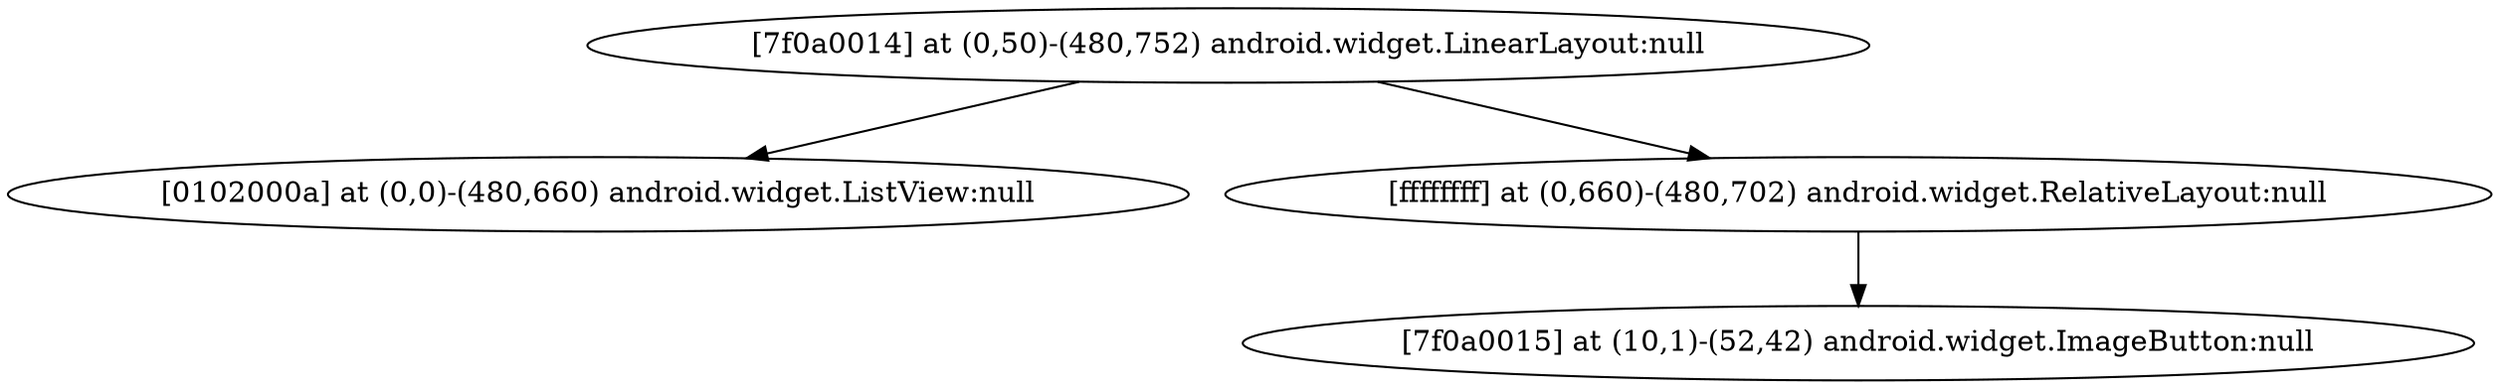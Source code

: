 strict digraph G {
  1 [ label="[7f0a0014] at (0,50)-(480,752) android.widget.LinearLayout:null" ];
  2 [ label="[0102000a] at (0,0)-(480,660) android.widget.ListView:null" ];
  3 [ label="[ffffffff] at (0,660)-(480,702) android.widget.RelativeLayout:null" ];
  4 [ label="[7f0a0015] at (10,1)-(52,42) android.widget.ImageButton:null" ];
  1 -> 2;
  1 -> 3;
  3 -> 4;
}
